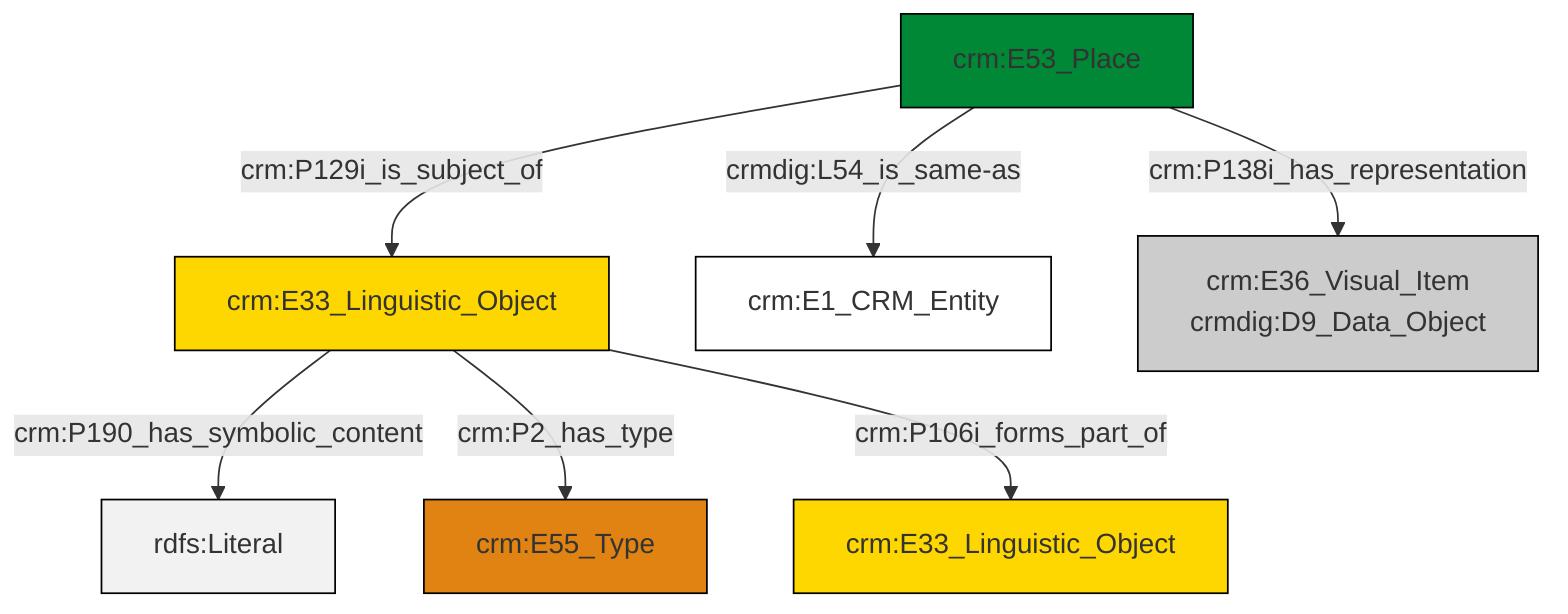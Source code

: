 graph TD
classDef Literal fill:#f2f2f2,stroke:#000000;
classDef CRM_Entity fill:#FFFFFF,stroke:#000000;
classDef Temporal_Entity fill:#00C9E6, stroke:#000000;
classDef Type fill:#E18312, stroke:#000000;
classDef Time-Span fill:#2C9C91, stroke:#000000;
classDef Appellation fill:#FFEB7F, stroke:#000000;
classDef Place fill:#008836, stroke:#000000;
classDef Persistent_Item fill:#B266B2, stroke:#000000;
classDef Conceptual_Object fill:#FFD700, stroke:#000000;
classDef Physical_Thing fill:#D2B48C, stroke:#000000;
classDef Actor fill:#f58aad, stroke:#000000;
classDef PC_Classes fill:#4ce600, stroke:#000000;
classDef Multi fill:#cccccc,stroke:#000000;

0["crm:E33_Linguistic_Object"]:::Conceptual_Object -->|crm:P190_has_symbolic_content| 8[rdfs:Literal]:::Literal
0["crm:E33_Linguistic_Object"]:::Conceptual_Object -->|crm:P2_has_type| 6["crm:E55_Type"]:::Type
0["crm:E33_Linguistic_Object"]:::Conceptual_Object -->|crm:P106i_forms_part_of| 10["crm:E33_Linguistic_Object"]:::Conceptual_Object
13["crm:E53_Place"]:::Place -->|crmdig:L54_is_same-as| 2["crm:E1_CRM_Entity"]:::CRM_Entity
13["crm:E53_Place"]:::Place -->|crm:P138i_has_representation| 4["crm:E36_Visual_Item<br>crmdig:D9_Data_Object"]:::Multi
13["crm:E53_Place"]:::Place -->|crm:P129i_is_subject_of| 0["crm:E33_Linguistic_Object"]:::Conceptual_Object